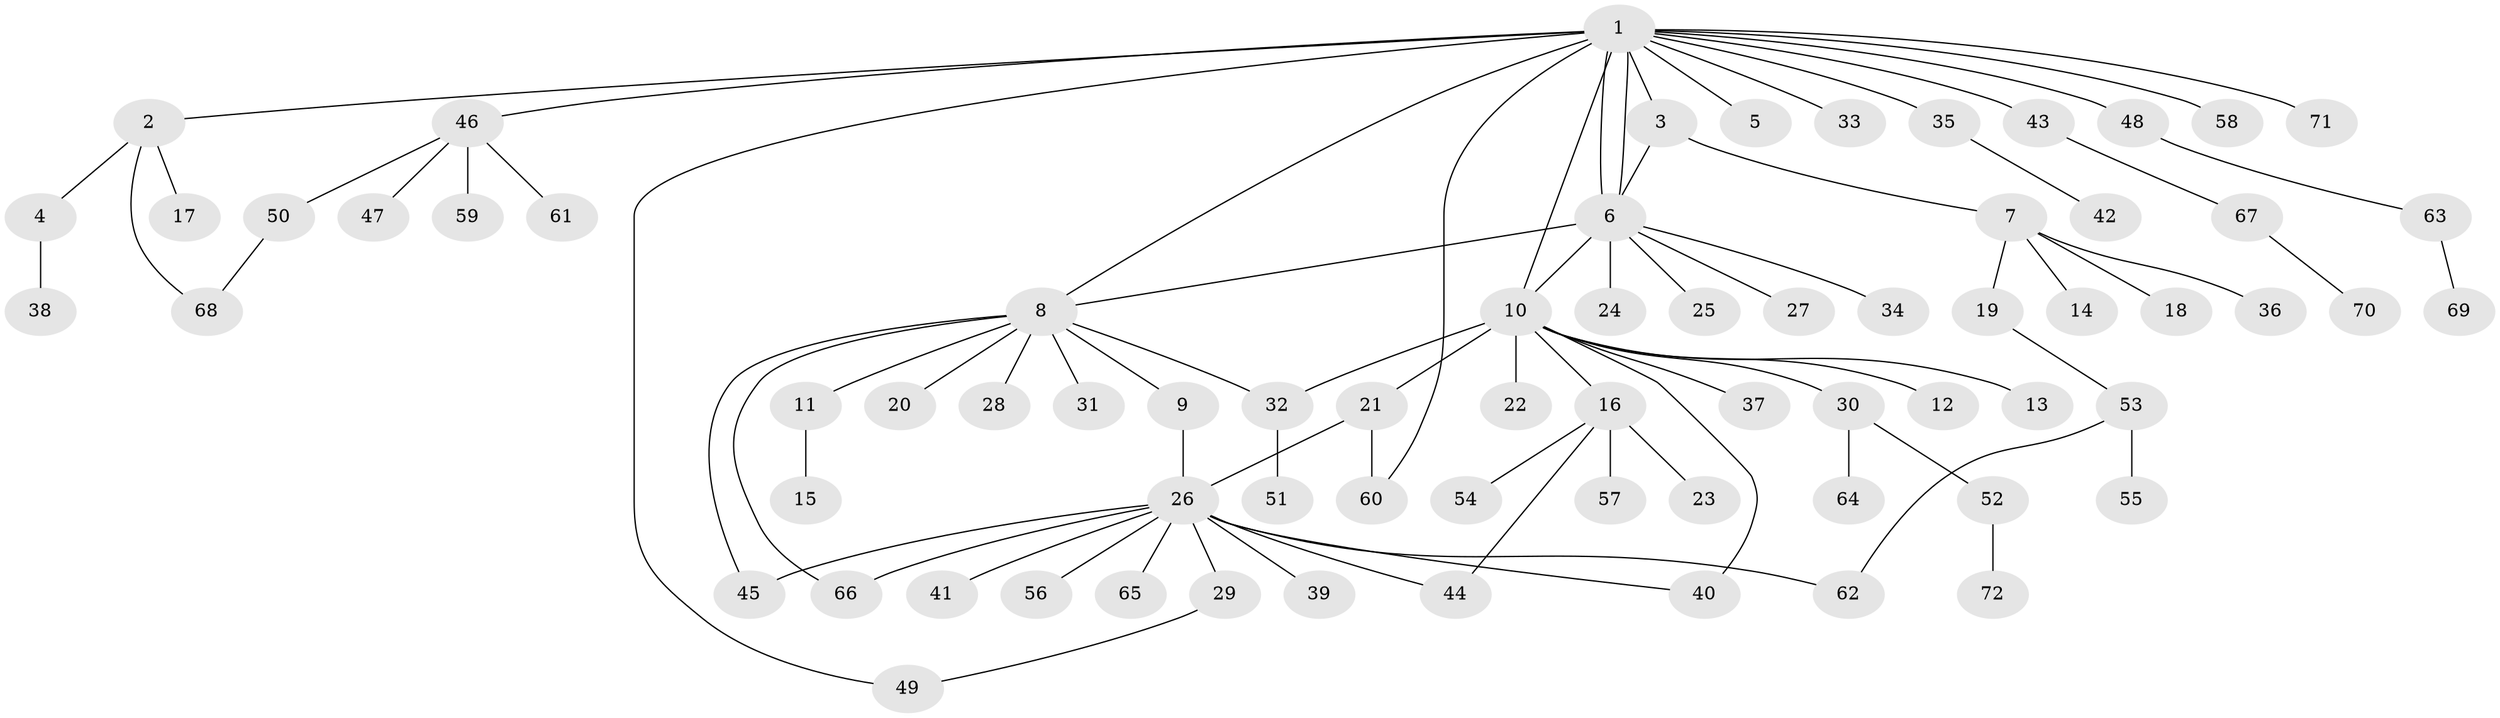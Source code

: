 // coarse degree distribution, {3: 0.11363636363636363, 4: 0.022727272727272728, 1: 0.4318181818181818, 2: 0.3181818181818182, 6: 0.022727272727272728, 8: 0.022727272727272728, 9: 0.022727272727272728, 10: 0.022727272727272728, 13: 0.022727272727272728}
// Generated by graph-tools (version 1.1) at 2025/36/03/04/25 23:36:56]
// undirected, 72 vertices, 85 edges
graph export_dot {
  node [color=gray90,style=filled];
  1;
  2;
  3;
  4;
  5;
  6;
  7;
  8;
  9;
  10;
  11;
  12;
  13;
  14;
  15;
  16;
  17;
  18;
  19;
  20;
  21;
  22;
  23;
  24;
  25;
  26;
  27;
  28;
  29;
  30;
  31;
  32;
  33;
  34;
  35;
  36;
  37;
  38;
  39;
  40;
  41;
  42;
  43;
  44;
  45;
  46;
  47;
  48;
  49;
  50;
  51;
  52;
  53;
  54;
  55;
  56;
  57;
  58;
  59;
  60;
  61;
  62;
  63;
  64;
  65;
  66;
  67;
  68;
  69;
  70;
  71;
  72;
  1 -- 2;
  1 -- 3;
  1 -- 5;
  1 -- 6;
  1 -- 6;
  1 -- 8;
  1 -- 10;
  1 -- 33;
  1 -- 35;
  1 -- 43;
  1 -- 46;
  1 -- 48;
  1 -- 49;
  1 -- 58;
  1 -- 60;
  1 -- 71;
  2 -- 4;
  2 -- 17;
  2 -- 68;
  3 -- 6;
  3 -- 7;
  4 -- 38;
  6 -- 8;
  6 -- 10;
  6 -- 24;
  6 -- 25;
  6 -- 27;
  6 -- 34;
  7 -- 14;
  7 -- 18;
  7 -- 19;
  7 -- 36;
  8 -- 9;
  8 -- 11;
  8 -- 20;
  8 -- 28;
  8 -- 31;
  8 -- 32;
  8 -- 45;
  8 -- 66;
  9 -- 26;
  10 -- 12;
  10 -- 13;
  10 -- 16;
  10 -- 21;
  10 -- 22;
  10 -- 30;
  10 -- 32;
  10 -- 37;
  10 -- 40;
  11 -- 15;
  16 -- 23;
  16 -- 44;
  16 -- 54;
  16 -- 57;
  19 -- 53;
  21 -- 26;
  21 -- 60;
  26 -- 29;
  26 -- 39;
  26 -- 40;
  26 -- 41;
  26 -- 44;
  26 -- 45;
  26 -- 56;
  26 -- 62;
  26 -- 65;
  26 -- 66;
  29 -- 49;
  30 -- 52;
  30 -- 64;
  32 -- 51;
  35 -- 42;
  43 -- 67;
  46 -- 47;
  46 -- 50;
  46 -- 59;
  46 -- 61;
  48 -- 63;
  50 -- 68;
  52 -- 72;
  53 -- 55;
  53 -- 62;
  63 -- 69;
  67 -- 70;
}
